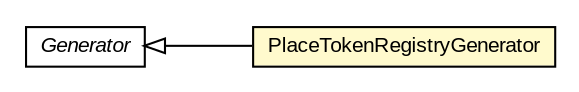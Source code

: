 #!/usr/local/bin/dot
#
# Class diagram 
# Generated by UMLGraph version R5_6-24-gf6e263 (http://www.umlgraph.org/)
#

digraph G {
	edge [fontname="arial",fontsize=10,labelfontname="arial",labelfontsize=10];
	node [fontname="arial",fontsize=10,shape=plaintext];
	nodesep=0.25;
	ranksep=0.5;
	rankdir=LR;
	// com.gwtplatform.mvp.rebind.PlaceTokenRegistryGenerator
	c387938 [label=<<table title="com.gwtplatform.mvp.rebind.PlaceTokenRegistryGenerator" border="0" cellborder="1" cellspacing="0" cellpadding="2" port="p" bgcolor="lemonChiffon" href="./PlaceTokenRegistryGenerator.html">
		<tr><td><table border="0" cellspacing="0" cellpadding="1">
<tr><td align="center" balign="center"> PlaceTokenRegistryGenerator </td></tr>
		</table></td></tr>
		</table>>, URL="./PlaceTokenRegistryGenerator.html", fontname="arial", fontcolor="black", fontsize=10.0];
	//com.gwtplatform.mvp.rebind.PlaceTokenRegistryGenerator extends com.google.gwt.core.ext.Generator
	c388378:p -> c387938:p [dir=back,arrowtail=empty];
	// com.google.gwt.core.ext.Generator
	c388378 [label=<<table title="com.google.gwt.core.ext.Generator" border="0" cellborder="1" cellspacing="0" cellpadding="2" port="p" href="http://google-web-toolkit.googlecode.com/svn/javadoc/latest/com/google/gwt/core/ext/Generator.html">
		<tr><td><table border="0" cellspacing="0" cellpadding="1">
<tr><td align="center" balign="center"><font face="arial italic"> Generator </font></td></tr>
		</table></td></tr>
		</table>>, URL="http://google-web-toolkit.googlecode.com/svn/javadoc/latest/com/google/gwt/core/ext/Generator.html", fontname="arial", fontcolor="black", fontsize=10.0];
}

